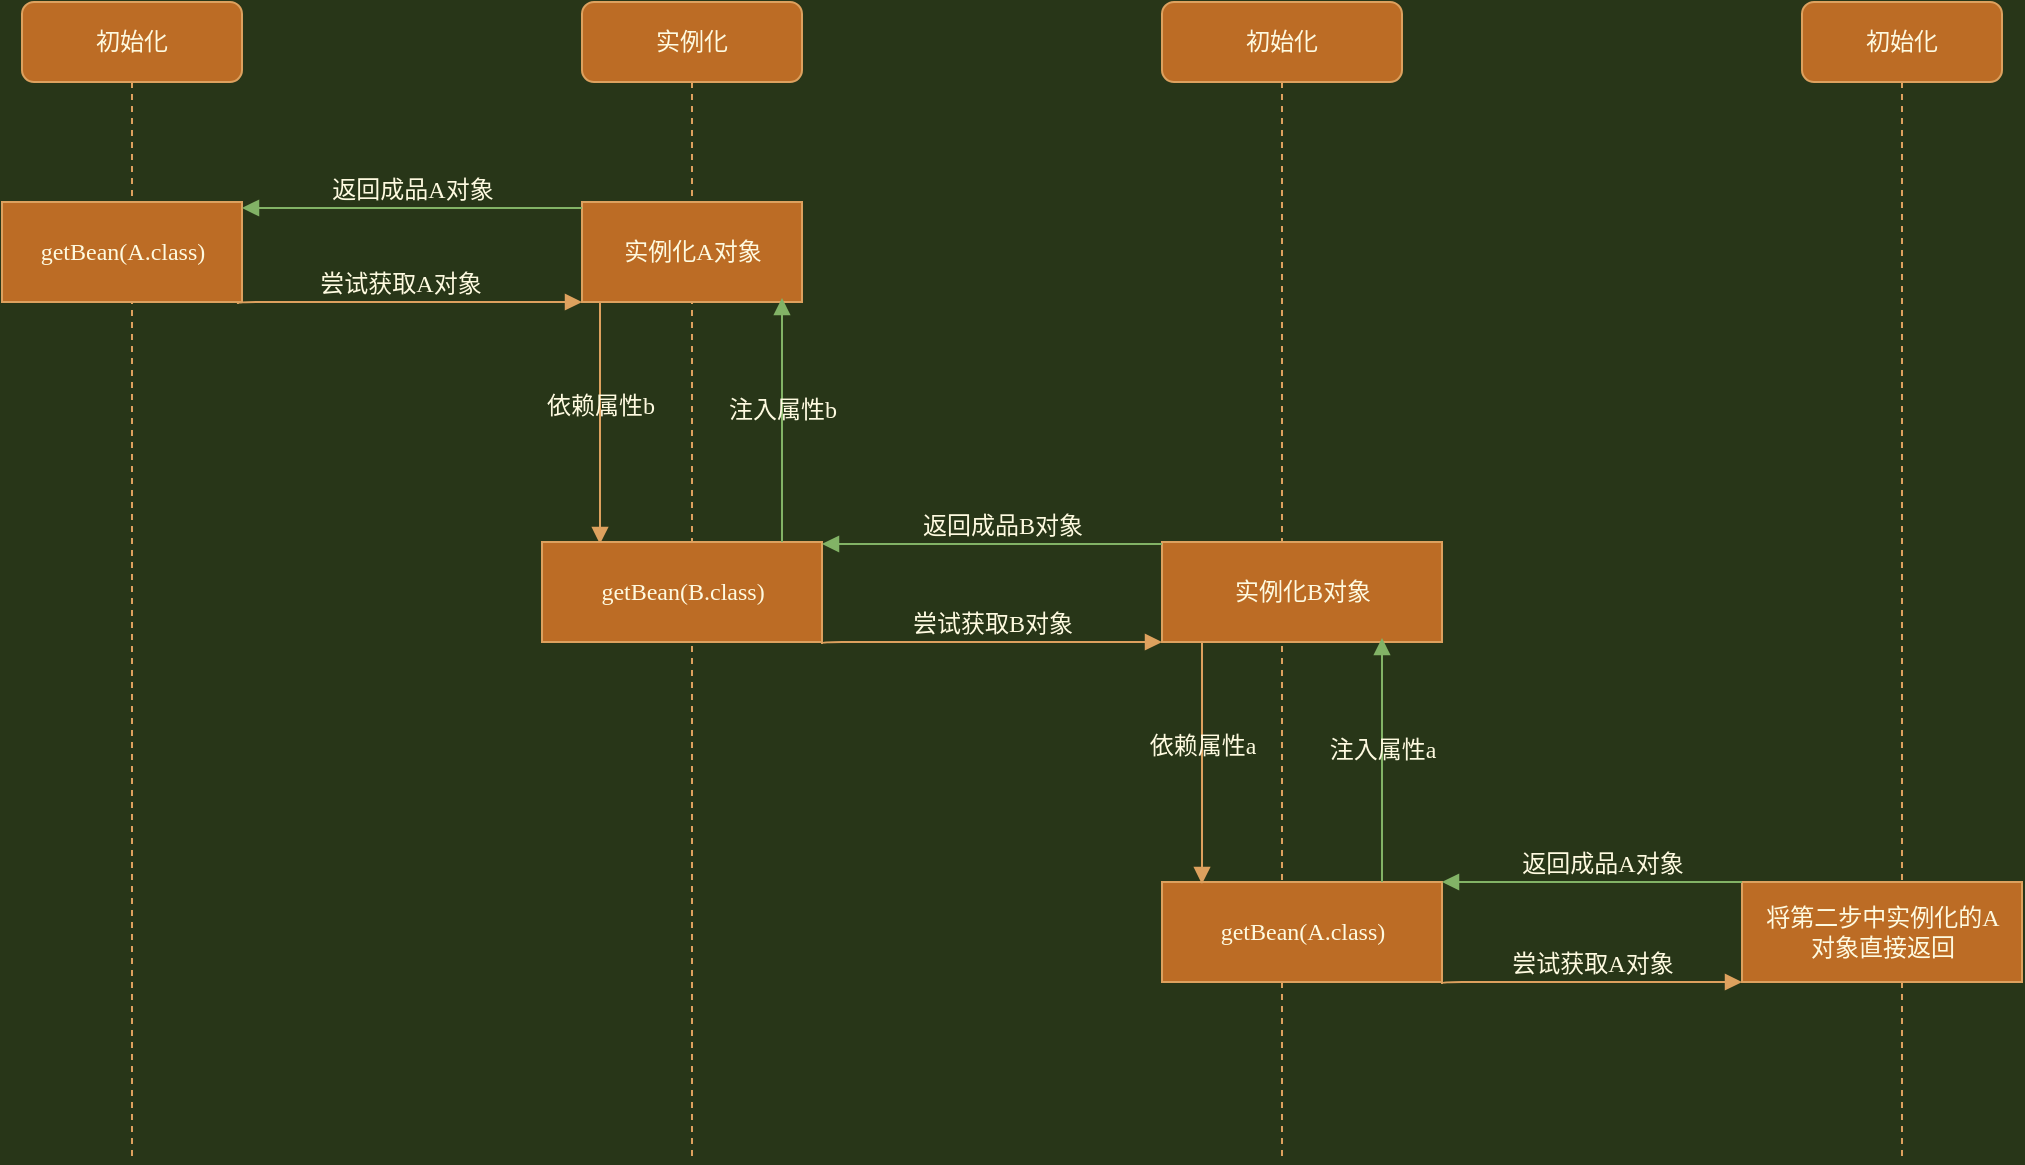 <mxfile version="13.11.0" type="github">
  <diagram name="Page-1" id="13e1069c-82ec-6db2-03f1-153e76fe0fe0">
    <mxGraphModel dx="1426" dy="771" grid="1" gridSize="10" guides="1" tooltips="1" connect="1" arrows="1" fold="1" page="1" pageScale="1" pageWidth="1169" pageHeight="827" background="#283618" math="0" shadow="0">
      <root>
        <mxCell id="0" />
        <mxCell id="1" parent="0" />
        <mxCell id="7baba1c4bc27f4b0-2" value="实例化" style="shape=umlLifeline;perimeter=lifelinePerimeter;whiteSpace=wrap;html=1;container=1;collapsible=0;recursiveResize=0;outlineConnect=0;rounded=1;shadow=0;comic=0;labelBackgroundColor=none;strokeWidth=1;fontFamily=Verdana;fontSize=12;align=center;fillColor=#BC6C25;strokeColor=#DDA15E;fontColor=#FEFAE0;" parent="1" vertex="1">
          <mxGeometry x="350" y="80" width="110" height="580" as="geometry" />
        </mxCell>
        <mxCell id="7baba1c4bc27f4b0-10" value="实例化A对象" style="html=1;points=[];perimeter=orthogonalPerimeter;rounded=0;shadow=0;comic=0;labelBackgroundColor=none;strokeWidth=1;fontFamily=Verdana;fontSize=12;align=center;fillColor=#BC6C25;strokeColor=#DDA15E;fontColor=#FEFAE0;" parent="7baba1c4bc27f4b0-2" vertex="1">
          <mxGeometry y="100" width="110" height="50" as="geometry" />
        </mxCell>
        <mxCell id="7baba1c4bc27f4b0-3" value="初始化" style="shape=umlLifeline;perimeter=lifelinePerimeter;whiteSpace=wrap;html=1;container=1;collapsible=0;recursiveResize=0;outlineConnect=0;rounded=1;shadow=0;comic=0;labelBackgroundColor=none;strokeWidth=1;fontFamily=Verdana;fontSize=12;align=center;fillColor=#BC6C25;strokeColor=#DDA15E;fontColor=#FEFAE0;" parent="1" vertex="1">
          <mxGeometry x="640" y="80" width="120" height="580" as="geometry" />
        </mxCell>
        <mxCell id="7baba1c4bc27f4b0-4" value="初始化" style="shape=umlLifeline;perimeter=lifelinePerimeter;whiteSpace=wrap;html=1;container=1;collapsible=0;recursiveResize=0;outlineConnect=0;rounded=1;shadow=0;comic=0;labelBackgroundColor=none;strokeWidth=1;fontFamily=Verdana;fontSize=12;align=center;fillColor=#BC6C25;strokeColor=#DDA15E;fontColor=#FEFAE0;" parent="1" vertex="1">
          <mxGeometry x="960" y="80" width="100" height="580" as="geometry" />
        </mxCell>
        <mxCell id="7baba1c4bc27f4b0-8" value="初始化" style="shape=umlLifeline;perimeter=lifelinePerimeter;whiteSpace=wrap;html=1;container=1;collapsible=0;recursiveResize=0;outlineConnect=0;rounded=1;shadow=0;comic=0;labelBackgroundColor=none;strokeWidth=1;fontFamily=Verdana;fontSize=12;align=center;fillColor=#BC6C25;strokeColor=#DDA15E;fontColor=#FEFAE0;" parent="1" vertex="1">
          <mxGeometry x="70" y="80" width="110" height="580" as="geometry" />
        </mxCell>
        <mxCell id="7baba1c4bc27f4b0-9" value="getBean(A.class)" style="html=1;points=[];perimeter=orthogonalPerimeter;rounded=0;shadow=0;comic=0;labelBackgroundColor=none;strokeWidth=1;fontFamily=Verdana;fontSize=12;align=center;fillColor=#BC6C25;strokeColor=#DDA15E;fontColor=#FEFAE0;" parent="7baba1c4bc27f4b0-8" vertex="1">
          <mxGeometry x="-10" y="100" width="120" height="50" as="geometry" />
        </mxCell>
        <mxCell id="7baba1c4bc27f4b0-17" value="依赖属性b" style="html=1;verticalAlign=bottom;endArrow=block;labelBackgroundColor=none;fontFamily=Verdana;fontSize=12;edgeStyle=elbowEdgeStyle;elbow=vertical;strokeColor=#DDA15E;fontColor=#FEFAE0;entryX=0.207;entryY=0.02;entryDx=0;entryDy=0;entryPerimeter=0;" parent="1" target="IWy26c3lg2tNG-WhKrLl-3" edge="1">
          <mxGeometry relative="1" as="geometry">
            <mxPoint x="359" y="230" as="sourcePoint" />
            <Array as="points">
              <mxPoint x="370" y="346" />
            </Array>
          </mxGeometry>
        </mxCell>
        <mxCell id="7baba1c4bc27f4b0-11" value="尝试获取A对象" style="html=1;verticalAlign=bottom;endArrow=block;labelBackgroundColor=none;fontFamily=Verdana;fontSize=12;edgeStyle=elbowEdgeStyle;elbow=vertical;strokeColor=#DDA15E;fontColor=#FEFAE0;exitX=0.983;exitY=1.02;exitDx=0;exitDy=0;exitPerimeter=0;" parent="1" source="7baba1c4bc27f4b0-9" edge="1">
          <mxGeometry x="-0.049" relative="1" as="geometry">
            <mxPoint x="210" y="230" as="sourcePoint" />
            <mxPoint x="350" y="230" as="targetPoint" />
            <Array as="points">
              <mxPoint x="290" y="230" />
            </Array>
            <mxPoint as="offset" />
          </mxGeometry>
        </mxCell>
        <mxCell id="7baba1c4bc27f4b0-14" value="返回成品A对象" style="html=1;verticalAlign=bottom;endArrow=block;entryX=1;entryY=0.06;labelBackgroundColor=none;fontFamily=Verdana;fontSize=12;edgeStyle=elbowEdgeStyle;elbow=vertical;strokeColor=#82b366;fontColor=#FEFAE0;entryDx=0;entryDy=0;entryPerimeter=0;fillColor=#d5e8d4;" parent="1" source="7baba1c4bc27f4b0-10" target="7baba1c4bc27f4b0-9" edge="1">
          <mxGeometry relative="1" as="geometry">
            <mxPoint x="370" y="200" as="sourcePoint" />
          </mxGeometry>
        </mxCell>
        <mxCell id="IWy26c3lg2tNG-WhKrLl-3" value="getBean(B.class)" style="html=1;points=[];perimeter=orthogonalPerimeter;rounded=0;shadow=0;comic=0;labelBackgroundColor=none;strokeWidth=1;fontFamily=Verdana;fontSize=12;align=center;fillColor=#BC6C25;strokeColor=#DDA15E;fontColor=#FEFAE0;" vertex="1" parent="1">
          <mxGeometry x="330" y="350" width="140" height="50" as="geometry" />
        </mxCell>
        <mxCell id="IWy26c3lg2tNG-WhKrLl-4" value="注入属性b" style="html=1;verticalAlign=bottom;endArrow=block;labelBackgroundColor=none;fontFamily=Verdana;fontSize=12;edgeStyle=elbowEdgeStyle;elbow=vertical;strokeColor=#82b366;fontColor=#FEFAE0;fillColor=#d5e8d4;" edge="1" parent="1" source="IWy26c3lg2tNG-WhKrLl-3">
          <mxGeometry x="-0.06" relative="1" as="geometry">
            <mxPoint x="450" y="280" as="sourcePoint" />
            <Array as="points">
              <mxPoint x="450" y="260" />
            </Array>
            <mxPoint x="450" y="228" as="targetPoint" />
            <mxPoint as="offset" />
          </mxGeometry>
        </mxCell>
        <mxCell id="IWy26c3lg2tNG-WhKrLl-6" value="实例化B对象" style="html=1;points=[];perimeter=orthogonalPerimeter;rounded=0;shadow=0;comic=0;labelBackgroundColor=none;strokeWidth=1;fontFamily=Verdana;fontSize=12;align=center;fillColor=#BC6C25;strokeColor=#DDA15E;fontColor=#FEFAE0;" vertex="1" parent="1">
          <mxGeometry x="640" y="350" width="140" height="50" as="geometry" />
        </mxCell>
        <mxCell id="IWy26c3lg2tNG-WhKrLl-7" value="尝试获取B对象" style="html=1;verticalAlign=bottom;endArrow=block;labelBackgroundColor=none;fontFamily=Verdana;fontSize=12;edgeStyle=elbowEdgeStyle;elbow=vertical;strokeColor=#DDA15E;fontColor=#FEFAE0;exitX=1;exitY=1.02;exitDx=0;exitDy=0;exitPerimeter=0;" edge="1" parent="1" source="IWy26c3lg2tNG-WhKrLl-3" target="IWy26c3lg2tNG-WhKrLl-6">
          <mxGeometry relative="1" as="geometry">
            <mxPoint x="550" y="350" as="sourcePoint" />
            <Array as="points">
              <mxPoint x="640" y="400" />
            </Array>
            <mxPoint x="550" y="490" as="targetPoint" />
          </mxGeometry>
        </mxCell>
        <mxCell id="IWy26c3lg2tNG-WhKrLl-8" value="返回成品B对象" style="html=1;verticalAlign=bottom;endArrow=block;labelBackgroundColor=none;fontFamily=Verdana;fontSize=12;edgeStyle=elbowEdgeStyle;elbow=vertical;strokeColor=#82b366;fontColor=#FEFAE0;fillColor=#d5e8d4;entryX=1;entryY=0.2;entryDx=0;entryDy=0;entryPerimeter=0;" edge="1" parent="1">
          <mxGeometry x="-0.06" relative="1" as="geometry">
            <mxPoint x="640" y="351" as="sourcePoint" />
            <Array as="points">
              <mxPoint x="540" y="351" />
              <mxPoint x="470" y="341" />
              <mxPoint x="580" y="341" />
            </Array>
            <mxPoint x="470" y="351" as="targetPoint" />
            <mxPoint as="offset" />
          </mxGeometry>
        </mxCell>
        <mxCell id="IWy26c3lg2tNG-WhKrLl-9" value="getBean(A.class)" style="html=1;points=[];perimeter=orthogonalPerimeter;rounded=0;shadow=0;comic=0;labelBackgroundColor=none;strokeWidth=1;fontFamily=Verdana;fontSize=12;align=center;fillColor=#BC6C25;strokeColor=#DDA15E;fontColor=#FEFAE0;" vertex="1" parent="1">
          <mxGeometry x="640" y="520" width="140" height="50" as="geometry" />
        </mxCell>
        <mxCell id="IWy26c3lg2tNG-WhKrLl-10" value="依赖属性a" style="html=1;verticalAlign=bottom;endArrow=block;labelBackgroundColor=none;fontFamily=Verdana;fontSize=12;edgeStyle=elbowEdgeStyle;elbow=vertical;strokeColor=#DDA15E;fontColor=#FEFAE0;entryX=0.207;entryY=0.02;entryDx=0;entryDy=0;entryPerimeter=0;" edge="1" parent="1">
          <mxGeometry relative="1" as="geometry">
            <mxPoint x="660" y="400" as="sourcePoint" />
            <Array as="points">
              <mxPoint x="671" y="516" />
            </Array>
            <mxPoint x="659.98" y="521" as="targetPoint" />
          </mxGeometry>
        </mxCell>
        <mxCell id="IWy26c3lg2tNG-WhKrLl-11" value="注入属性a" style="html=1;verticalAlign=bottom;endArrow=block;labelBackgroundColor=none;fontFamily=Verdana;fontSize=12;edgeStyle=elbowEdgeStyle;elbow=vertical;strokeColor=#82b366;fontColor=#FEFAE0;fillColor=#d5e8d4;" edge="1" parent="1">
          <mxGeometry x="-0.06" relative="1" as="geometry">
            <mxPoint x="750" y="520" as="sourcePoint" />
            <Array as="points">
              <mxPoint x="750" y="430" />
            </Array>
            <mxPoint x="750" y="398" as="targetPoint" />
            <mxPoint as="offset" />
          </mxGeometry>
        </mxCell>
        <mxCell id="IWy26c3lg2tNG-WhKrLl-12" value="将第二步中实例化的A&lt;br&gt;对象直接返回" style="html=1;points=[];perimeter=orthogonalPerimeter;rounded=0;shadow=0;comic=0;labelBackgroundColor=none;strokeWidth=1;fontFamily=Verdana;fontSize=12;align=center;fillColor=#BC6C25;strokeColor=#DDA15E;fontColor=#FEFAE0;horizontal=1;verticalAlign=middle;" vertex="1" parent="1">
          <mxGeometry x="930" y="520" width="140" height="50" as="geometry" />
        </mxCell>
        <mxCell id="IWy26c3lg2tNG-WhKrLl-13" value="尝试获取A对象" style="html=1;verticalAlign=bottom;endArrow=block;labelBackgroundColor=none;fontFamily=Verdana;fontSize=12;edgeStyle=elbowEdgeStyle;elbow=vertical;strokeColor=#DDA15E;fontColor=#FEFAE0;exitX=1;exitY=1.02;exitDx=0;exitDy=0;exitPerimeter=0;" edge="1" parent="1">
          <mxGeometry relative="1" as="geometry">
            <mxPoint x="780" y="571" as="sourcePoint" />
            <Array as="points">
              <mxPoint x="950" y="570" />
            </Array>
            <mxPoint x="930" y="570" as="targetPoint" />
          </mxGeometry>
        </mxCell>
        <mxCell id="IWy26c3lg2tNG-WhKrLl-14" value="返回成品A对象" style="html=1;verticalAlign=bottom;endArrow=block;labelBackgroundColor=none;fontFamily=Verdana;fontSize=12;edgeStyle=elbowEdgeStyle;elbow=vertical;strokeColor=#82b366;fontColor=#FEFAE0;fillColor=#d5e8d4;" edge="1" parent="1">
          <mxGeometry x="-0.06" relative="1" as="geometry">
            <mxPoint x="930" y="520" as="sourcePoint" />
            <Array as="points">
              <mxPoint x="830" y="520" />
              <mxPoint x="760" y="510" />
              <mxPoint x="870" y="510" />
            </Array>
            <mxPoint x="780" y="520" as="targetPoint" />
            <mxPoint as="offset" />
          </mxGeometry>
        </mxCell>
      </root>
    </mxGraphModel>
  </diagram>
</mxfile>
